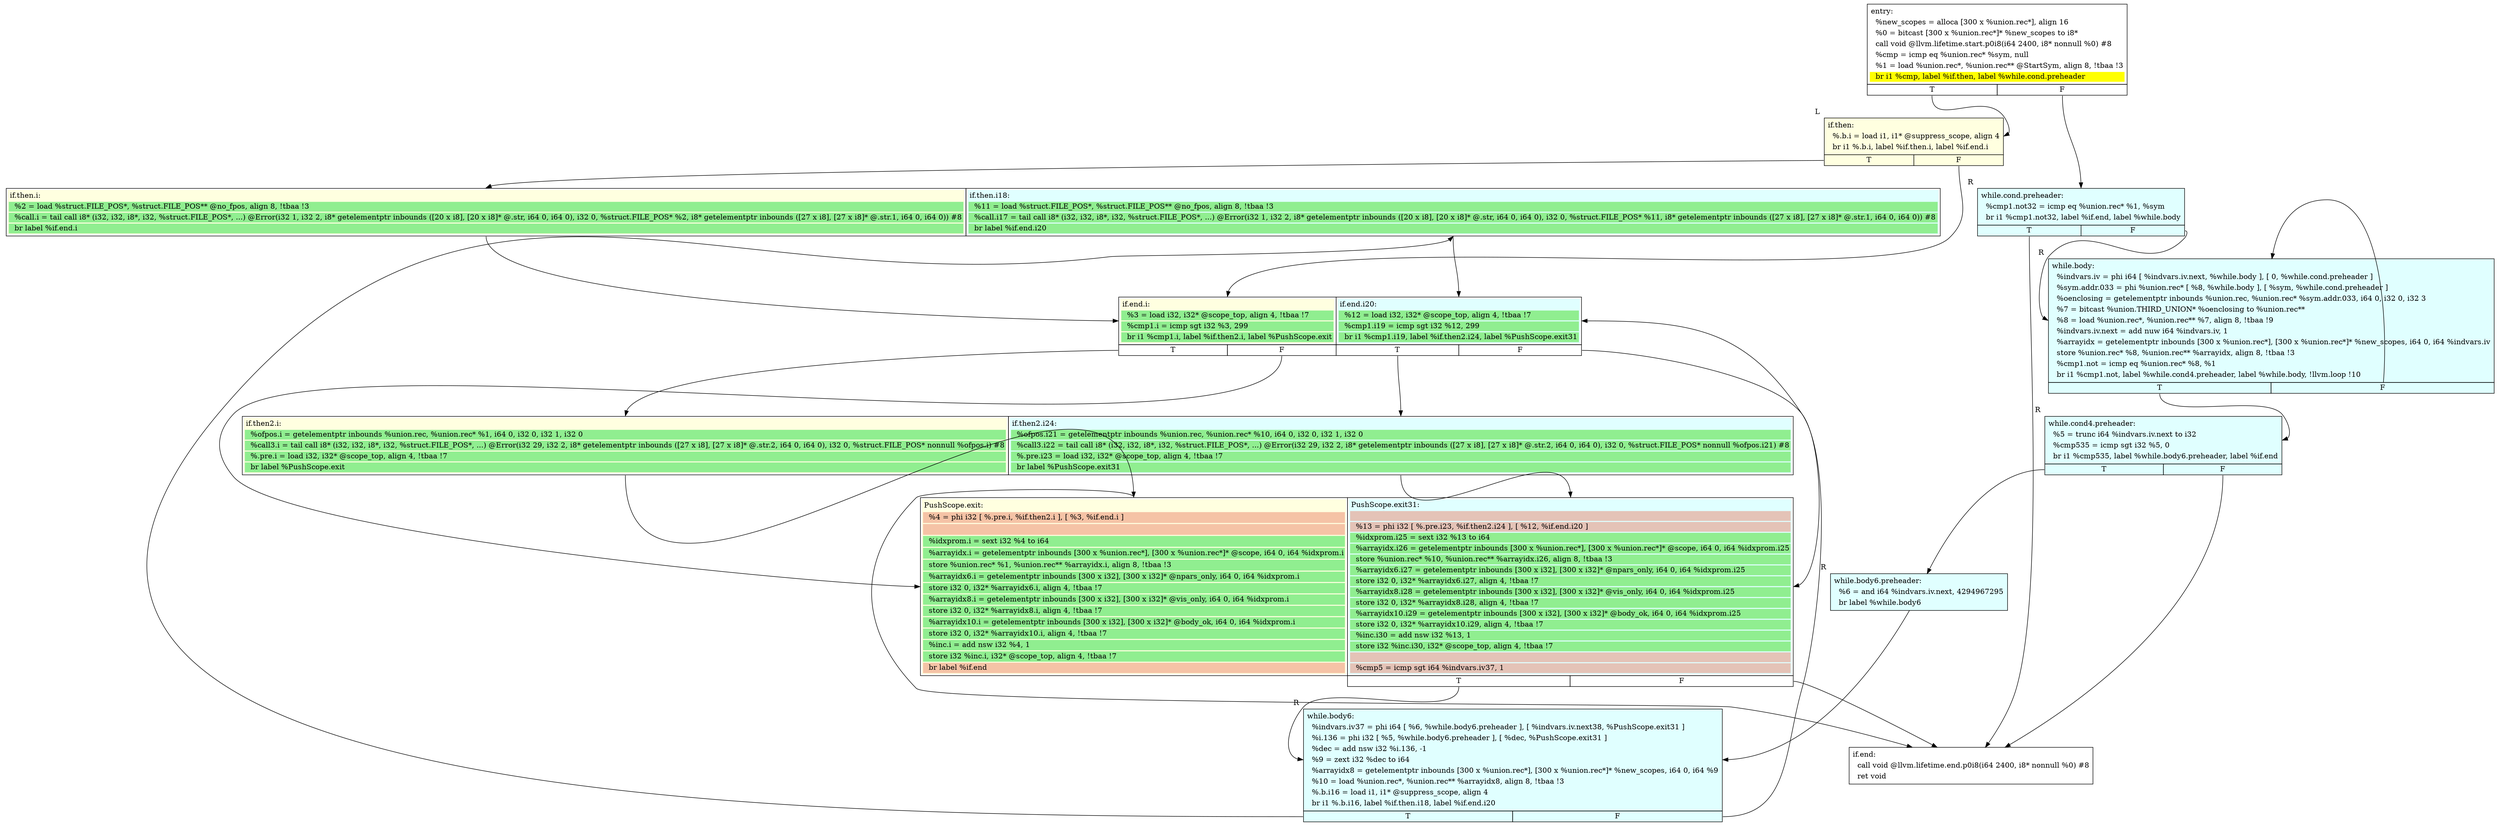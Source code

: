 digraph {
m_bb0 [shape = none, label  = <<table border="0" cellspacing="0">
<tr><td port="f1" border="1" colspan="2"><table bgcolor="LightYellow" border="0">
<tr><td align="left">if.then.i:</td></tr>
<tr><td bgcolor="lightgreen" align="left">  %2 = load %struct.FILE_POS*, %struct.FILE_POS** @no_fpos, align 8, !tbaa !3</td></tr>
<tr><td bgcolor="lightgreen" align="left">  %call.i = tail call i8* (i32, i32, i8*, i32, %struct.FILE_POS*, ...) @Error(i32 1, i32 2, i8* getelementptr inbounds ([20 x i8], [20 x i8]* @.str, i64 0, i64 0), i32 0, %struct.FILE_POS* %2, i8* getelementptr inbounds ([27 x i8], [27 x i8]* @.str.1, i64 0, i64 0)) #8</td></tr>
<tr><td bgcolor="lightgreen" align="left">  br label %if.end.i</td></tr>
</table>
</td>
<td port="f2" border="1" colspan="2"><table bgcolor="LightCyan" border="0">
<tr><td align="left">if.then.i18:</td></tr>
<tr><td bgcolor="lightgreen" align="left">  %11 = load %struct.FILE_POS*, %struct.FILE_POS** @no_fpos, align 8, !tbaa !3</td></tr>
<tr><td bgcolor="lightgreen" align="left">  %call.i17 = tail call i8* (i32, i32, i8*, i32, %struct.FILE_POS*, ...) @Error(i32 1, i32 2, i8* getelementptr inbounds ([20 x i8], [20 x i8]* @.str, i64 0, i64 0), i32 0, %struct.FILE_POS* %11, i8* getelementptr inbounds ([27 x i8], [27 x i8]* @.str.1, i64 0, i64 0)) #8</td></tr>
<tr><td bgcolor="lightgreen" align="left">  br label %if.end.i20</td></tr>
</table>
</td></tr>
</table>> ]
m_bb1 [shape = none, label  = <<table border="0" cellspacing="0">
<tr><td port="f1" border="1" colspan="2"><table bgcolor="LightYellow" border="0">
<tr><td align="left">if.end.i:</td></tr>
<tr><td bgcolor="lightgreen" align="left">  %3 = load i32, i32* @scope_top, align 4, !tbaa !7</td></tr>
<tr><td bgcolor="lightgreen" align="left">  %cmp1.i = icmp sgt i32 %3, 299</td></tr>
<tr><td bgcolor="lightgreen" align="left">  br i1 %cmp1.i, label %if.then2.i, label %PushScope.exit</td></tr>
</table>
</td>
<td port="f2" border="1" colspan="2"><table bgcolor="LightCyan" border="0">
<tr><td align="left">if.end.i20:</td></tr>
<tr><td bgcolor="lightgreen" align="left">  %12 = load i32, i32* @scope_top, align 4, !tbaa !7</td></tr>
<tr><td bgcolor="lightgreen" align="left">  %cmp1.i19 = icmp sgt i32 %12, 299</td></tr>
<tr><td bgcolor="lightgreen" align="left">  br i1 %cmp1.i19, label %if.then2.i24, label %PushScope.exit31</td></tr>
</table>
</td></tr>
<tr><td border="1" port="f1T">T</td><td border="1" port="f1F">F</td>
<td border="1" port="f2T">T</td><td border="1" port="f2F">F</td>
</tr>
</table>> ]
m_bb2 [shape = none, label  = <<table border="0" cellspacing="0">
<tr><td port="f1" border="1" colspan="2"><table bgcolor="LightYellow" border="0">
<tr><td align="left">if.then2.i:</td></tr>
<tr><td bgcolor="lightgreen" align="left">  %ofpos.i = getelementptr inbounds %union.rec, %union.rec* %1, i64 0, i32 0, i32 1, i32 0</td></tr>
<tr><td bgcolor="lightgreen" align="left">  %call3.i = tail call i8* (i32, i32, i8*, i32, %struct.FILE_POS*, ...) @Error(i32 29, i32 2, i8* getelementptr inbounds ([27 x i8], [27 x i8]* @.str.2, i64 0, i64 0), i32 0, %struct.FILE_POS* nonnull %ofpos.i) #8</td></tr>
<tr><td bgcolor="lightgreen" align="left">  %.pre.i = load i32, i32* @scope_top, align 4, !tbaa !7</td></tr>
<tr><td bgcolor="lightgreen" align="left">  br label %PushScope.exit</td></tr>
</table>
</td>
<td port="f2" border="1" colspan="2"><table bgcolor="LightCyan" border="0">
<tr><td align="left">if.then2.i24:</td></tr>
<tr><td bgcolor="lightgreen" align="left">  %ofpos.i21 = getelementptr inbounds %union.rec, %union.rec* %10, i64 0, i32 0, i32 1, i32 0</td></tr>
<tr><td bgcolor="lightgreen" align="left">  %call3.i22 = tail call i8* (i32, i32, i8*, i32, %struct.FILE_POS*, ...) @Error(i32 29, i32 2, i8* getelementptr inbounds ([27 x i8], [27 x i8]* @.str.2, i64 0, i64 0), i32 0, %struct.FILE_POS* nonnull %ofpos.i21) #8</td></tr>
<tr><td bgcolor="lightgreen" align="left">  %.pre.i23 = load i32, i32* @scope_top, align 4, !tbaa !7</td></tr>
<tr><td bgcolor="lightgreen" align="left">  br label %PushScope.exit31</td></tr>
</table>
</td></tr>
</table>> ]
m_bb3 [shape = none, label  = <<table border="0" cellspacing="0">
<tr><td port="f1" border="1" colspan="2"><table bgcolor="LightYellow" border="0">
<tr><td align="left">PushScope.exit:</td></tr>
<tr><td bgcolor="#e8765c70" align="left">  %4 = phi i32 [ %.pre.i, %if.then2.i ], [ %3, %if.end.i ]</td></tr>
<tr><td bgcolor="#e8765c70" align="left"> </td></tr>
<tr><td bgcolor="lightgreen" align="left">  %idxprom.i = sext i32 %4 to i64</td></tr>
<tr><td bgcolor="lightgreen" align="left">  %arrayidx.i = getelementptr inbounds [300 x %union.rec*], [300 x %union.rec*]* @scope, i64 0, i64 %idxprom.i</td></tr>
<tr><td bgcolor="lightgreen" align="left">  store %union.rec* %1, %union.rec** %arrayidx.i, align 8, !tbaa !3</td></tr>
<tr><td bgcolor="lightgreen" align="left">  %arrayidx6.i = getelementptr inbounds [300 x i32], [300 x i32]* @npars_only, i64 0, i64 %idxprom.i</td></tr>
<tr><td bgcolor="lightgreen" align="left">  store i32 0, i32* %arrayidx6.i, align 4, !tbaa !7</td></tr>
<tr><td bgcolor="lightgreen" align="left">  %arrayidx8.i = getelementptr inbounds [300 x i32], [300 x i32]* @vis_only, i64 0, i64 %idxprom.i</td></tr>
<tr><td bgcolor="lightgreen" align="left">  store i32 0, i32* %arrayidx8.i, align 4, !tbaa !7</td></tr>
<tr><td bgcolor="lightgreen" align="left">  %arrayidx10.i = getelementptr inbounds [300 x i32], [300 x i32]* @body_ok, i64 0, i64 %idxprom.i</td></tr>
<tr><td bgcolor="lightgreen" align="left">  store i32 0, i32* %arrayidx10.i, align 4, !tbaa !7</td></tr>
<tr><td bgcolor="lightgreen" align="left">  %inc.i = add nsw i32 %4, 1</td></tr>
<tr><td bgcolor="lightgreen" align="left">  store i32 %inc.i, i32* @scope_top, align 4, !tbaa !7</td></tr>
<tr><td bgcolor="#e8765c70" align="left">  br label %if.end</td></tr>
</table>
</td>
<td port="f2" border="1" colspan="2"><table bgcolor="LightCyan" border="0">
<tr><td align="left">PushScope.exit31:</td></tr>
<tr><td bgcolor="#e8765c70" align="left"> </td></tr>
<tr><td bgcolor="#e8765c70" align="left">  %13 = phi i32 [ %.pre.i23, %if.then2.i24 ], [ %12, %if.end.i20 ]</td></tr>
<tr><td bgcolor="lightgreen" align="left">  %idxprom.i25 = sext i32 %13 to i64</td></tr>
<tr><td bgcolor="lightgreen" align="left">  %arrayidx.i26 = getelementptr inbounds [300 x %union.rec*], [300 x %union.rec*]* @scope, i64 0, i64 %idxprom.i25</td></tr>
<tr><td bgcolor="lightgreen" align="left">  store %union.rec* %10, %union.rec** %arrayidx.i26, align 8, !tbaa !3</td></tr>
<tr><td bgcolor="lightgreen" align="left">  %arrayidx6.i27 = getelementptr inbounds [300 x i32], [300 x i32]* @npars_only, i64 0, i64 %idxprom.i25</td></tr>
<tr><td bgcolor="lightgreen" align="left">  store i32 0, i32* %arrayidx6.i27, align 4, !tbaa !7</td></tr>
<tr><td bgcolor="lightgreen" align="left">  %arrayidx8.i28 = getelementptr inbounds [300 x i32], [300 x i32]* @vis_only, i64 0, i64 %idxprom.i25</td></tr>
<tr><td bgcolor="lightgreen" align="left">  store i32 0, i32* %arrayidx8.i28, align 4, !tbaa !7</td></tr>
<tr><td bgcolor="lightgreen" align="left">  %arrayidx10.i29 = getelementptr inbounds [300 x i32], [300 x i32]* @body_ok, i64 0, i64 %idxprom.i25</td></tr>
<tr><td bgcolor="lightgreen" align="left">  store i32 0, i32* %arrayidx10.i29, align 4, !tbaa !7</td></tr>
<tr><td bgcolor="lightgreen" align="left">  %inc.i30 = add nsw i32 %13, 1</td></tr>
<tr><td bgcolor="lightgreen" align="left">  store i32 %inc.i30, i32* @scope_top, align 4, !tbaa !7</td></tr>
<tr><td bgcolor="#e8765c70" align="left"> </td></tr>
<tr><td bgcolor="#e8765c70" align="left">  %cmp5 = icmp sgt i64 %indvars.iv37, 1</td></tr>
</table>
</td></tr>
<tr><td border="0" colspan="2"> </td>
<td border="1" port="f2T">T</td><td border="1" port="f2F">F</td>
</tr>
</table>> ]
f_bb0 [shape = none, label  = <<table  border="0" cellspacing="0">
<tr><td port="f" border="1" colspan="2"><table border="0">
<tr><td align="left">entry:</td></tr>
<tr><td align="left">  %new_scopes = alloca [300 x %union.rec*], align 16</td></tr>
<tr><td align="left">  %0 = bitcast [300 x %union.rec*]* %new_scopes to i8*</td></tr>
<tr><td align="left">  call void @llvm.lifetime.start.p0i8(i64 2400, i8* nonnull %0) #8</td></tr>
<tr><td align="left">  %cmp = icmp eq %union.rec* %sym, null</td></tr>
<tr><td align="left">  %1 = load %union.rec*, %union.rec** @StartSym, align 8, !tbaa !3</td></tr>
<tr><td bgcolor="yellow" align="left">  br i1 %cmp, label %if.then, label %while.cond.preheader</td></tr>
</table>
</td></tr>
<tr><td border="1" port="fT">T</td><td border="1" port="fF">F</td></tr>
</table>> ]
f_bb1 [shape = none,  xlabel="R", label  = <<table  bgcolor="LightCyan"  border="0" cellspacing="0">
<tr><td port="f" border="1" colspan="2"><table border="0">
<tr><td align="left">while.cond.preheader:</td></tr>
<tr><td align="left">  %cmp1.not32 = icmp eq %union.rec* %1, %sym</td></tr>
<tr><td align="left">  br i1 %cmp1.not32, label %if.end, label %while.body</td></tr>
</table>
</td></tr>
<tr><td border="1" port="fT">T</td><td border="1" port="fF">F</td></tr>
</table>> ]
f_bb2 [shape = none,  xlabel="L", label  = <<table  bgcolor="LightYellow"  border="0" cellspacing="0">
<tr><td port="f" border="1" colspan="2"><table border="0">
<tr><td align="left">if.then:</td></tr>
<tr><td align="left">  %.b.i = load i1, i1* @suppress_scope, align 4</td></tr>
<tr><td align="left">  br i1 %.b.i, label %if.then.i, label %if.end.i</td></tr>
</table>
</td></tr>
<tr><td border="1" port="fT">T</td><td border="1" port="fF">F</td></tr>
</table>> ]
f_bb3 [shape = none,  xlabel="R", label  = <<table  bgcolor="LightCyan"  border="0" cellspacing="0">
<tr><td port="f" border="1" colspan="2"><table border="0">
<tr><td align="left">while.cond4.preheader:</td></tr>
<tr><td align="left">  %5 = trunc i64 %indvars.iv.next to i32</td></tr>
<tr><td align="left">  %cmp535 = icmp sgt i32 %5, 0</td></tr>
<tr><td align="left">  br i1 %cmp535, label %while.body6.preheader, label %if.end</td></tr>
</table>
</td></tr>
<tr><td border="1" port="fT">T</td><td border="1" port="fF">F</td></tr>
</table>> ]
f_bb4 [shape = none,  xlabel="R", label  = <<table  bgcolor="LightCyan"  border="0" cellspacing="0">
<tr><td port="f" border="1"><table border="0">
<tr><td align="left">while.body6.preheader:</td></tr>
<tr><td align="left">  %6 = and i64 %indvars.iv.next, 4294967295</td></tr>
<tr><td align="left">  br label %while.body6</td></tr>
</table>
</td></tr>
</table>> ]
f_bb5 [shape = none,  xlabel="R", label  = <<table  bgcolor="LightCyan"  border="0" cellspacing="0">
<tr><td port="f" border="1" colspan="2"><table border="0">
<tr><td align="left">while.body:</td></tr>
<tr><td align="left">  %indvars.iv = phi i64 [ %indvars.iv.next, %while.body ], [ 0, %while.cond.preheader ]</td></tr>
<tr><td align="left">  %sym.addr.033 = phi %union.rec* [ %8, %while.body ], [ %sym, %while.cond.preheader ]</td></tr>
<tr><td align="left">  %oenclosing = getelementptr inbounds %union.rec, %union.rec* %sym.addr.033, i64 0, i32 0, i32 3</td></tr>
<tr><td align="left">  %7 = bitcast %union.THIRD_UNION* %oenclosing to %union.rec**</td></tr>
<tr><td align="left">  %8 = load %union.rec*, %union.rec** %7, align 8, !tbaa !9</td></tr>
<tr><td align="left">  %indvars.iv.next = add nuw i64 %indvars.iv, 1</td></tr>
<tr><td align="left">  %arrayidx = getelementptr inbounds [300 x %union.rec*], [300 x %union.rec*]* %new_scopes, i64 0, i64 %indvars.iv</td></tr>
<tr><td align="left">  store %union.rec* %8, %union.rec** %arrayidx, align 8, !tbaa !3</td></tr>
<tr><td align="left">  %cmp1.not = icmp eq %union.rec* %8, %1</td></tr>
<tr><td align="left">  br i1 %cmp1.not, label %while.cond4.preheader, label %while.body, !llvm.loop !10</td></tr>
</table>
</td></tr>
<tr><td border="1" port="fT">T</td><td border="1" port="fF">F</td></tr>
</table>> ]
f_bb6 [shape = none,  xlabel="R", label  = <<table  bgcolor="LightCyan"  border="0" cellspacing="0">
<tr><td port="f" border="1" colspan="2"><table border="0">
<tr><td align="left">while.body6:</td></tr>
<tr><td align="left">  %indvars.iv37 = phi i64 [ %6, %while.body6.preheader ], [ %indvars.iv.next38, %PushScope.exit31 ]</td></tr>
<tr><td align="left">  %i.136 = phi i32 [ %5, %while.body6.preheader ], [ %dec, %PushScope.exit31 ]</td></tr>
<tr><td align="left">  %dec = add nsw i32 %i.136, -1</td></tr>
<tr><td align="left">  %9 = zext i32 %dec to i64</td></tr>
<tr><td align="left">  %arrayidx8 = getelementptr inbounds [300 x %union.rec*], [300 x %union.rec*]* %new_scopes, i64 0, i64 %9</td></tr>
<tr><td align="left">  %10 = load %union.rec*, %union.rec** %arrayidx8, align 8, !tbaa !3</td></tr>
<tr><td align="left">  %.b.i16 = load i1, i1* @suppress_scope, align 4</td></tr>
<tr><td align="left">  br i1 %.b.i16, label %if.then.i18, label %if.end.i20</td></tr>
</table>
</td></tr>
<tr><td border="1" port="fT">T</td><td border="1" port="fF">F</td></tr>
</table>> ]
f_bb7 [shape = none, label  = <<table  border="0" cellspacing="0">
<tr><td port="f" border="1"><table border="0">
<tr><td align="left">if.end:</td></tr>
<tr><td align="left">  call void @llvm.lifetime.end.p0i8(i64 2400, i8* nonnull %0) #8</td></tr>
<tr><td align="left">  ret void</td></tr>
</table>
</td></tr>
</table>> ]
f_bb0:fT -> f_bb2:f
f_bb0:fF -> f_bb1:f
f_bb1:fT -> f_bb7:f
f_bb1:fF -> f_bb5:f
f_bb2:fT -> m_bb0:f1
f_bb2:fF -> m_bb1:f1
m_bb0:f1 -> m_bb1:f1
m_bb1:f1T -> m_bb2:f1
m_bb1:f1F -> m_bb3:f1
m_bb2:f1 -> m_bb3:f1
m_bb3:f1 -> f_bb7:f
f_bb3:fT -> f_bb4:f
f_bb3:fF -> f_bb7:f
f_bb4:f -> f_bb6:f
f_bb5:fT -> f_bb3:f
f_bb5:fF -> f_bb5:f
f_bb6:fT -> m_bb0:f2
f_bb6:fF -> m_bb1:f2
m_bb0:f2 -> m_bb1:f2
m_bb1:f2T -> m_bb2:f2
m_bb1:f2F -> m_bb3:f2
m_bb2:f2 -> m_bb3:f2
m_bb3:f2T -> f_bb6:f
m_bb3:f2F -> f_bb7:f
}

